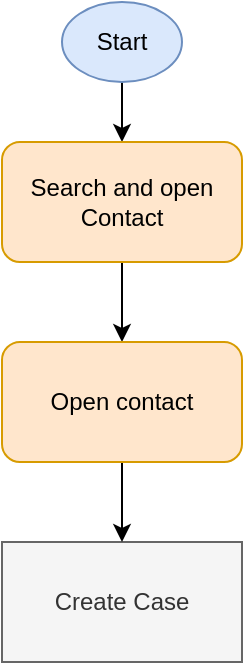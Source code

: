 <mxfile version="10.5.4" type="github"><diagram id="l5mmNLExs9bHZFjE-9gf" name="Page-1"><mxGraphModel dx="840" dy="452" grid="1" gridSize="10" guides="1" tooltips="1" connect="1" arrows="1" fold="1" page="1" pageScale="1" pageWidth="850" pageHeight="1100" math="0" shadow="0"><root><mxCell id="0"/><mxCell id="1" parent="0"/><mxCell id="TQ-5tS2HB1s8bjQBh4S3-6" value="" style="edgeStyle=orthogonalEdgeStyle;rounded=0;orthogonalLoop=1;jettySize=auto;html=1;" edge="1" parent="1" source="TQ-5tS2HB1s8bjQBh4S3-1" target="TQ-5tS2HB1s8bjQBh4S3-4"><mxGeometry relative="1" as="geometry"/></mxCell><mxCell id="TQ-5tS2HB1s8bjQBh4S3-1" value="Start" style="ellipse;whiteSpace=wrap;html=1;fillColor=#dae8fc;strokeColor=#6c8ebf;" vertex="1" parent="1"><mxGeometry x="335" y="40" width="60" height="40" as="geometry"/></mxCell><mxCell id="TQ-5tS2HB1s8bjQBh4S3-2" value="Create Case" style="rounded=0;whiteSpace=wrap;html=1;fillColor=#f5f5f5;strokeColor=#666666;fontColor=#333333;" vertex="1" parent="1"><mxGeometry x="305" y="310" width="120" height="60" as="geometry"/></mxCell><mxCell id="TQ-5tS2HB1s8bjQBh4S3-7" value="" style="edgeStyle=orthogonalEdgeStyle;rounded=0;orthogonalLoop=1;jettySize=auto;html=1;" edge="1" parent="1" source="TQ-5tS2HB1s8bjQBh4S3-4" target="TQ-5tS2HB1s8bjQBh4S3-5"><mxGeometry relative="1" as="geometry"/></mxCell><mxCell id="TQ-5tS2HB1s8bjQBh4S3-4" value="Search and open Contact" style="rounded=1;whiteSpace=wrap;html=1;fillColor=#ffe6cc;strokeColor=#d79b00;" vertex="1" parent="1"><mxGeometry x="305" y="110" width="120" height="60" as="geometry"/></mxCell><mxCell id="TQ-5tS2HB1s8bjQBh4S3-8" value="" style="edgeStyle=orthogonalEdgeStyle;rounded=0;orthogonalLoop=1;jettySize=auto;html=1;" edge="1" parent="1" source="TQ-5tS2HB1s8bjQBh4S3-5" target="TQ-5tS2HB1s8bjQBh4S3-2"><mxGeometry relative="1" as="geometry"/></mxCell><mxCell id="TQ-5tS2HB1s8bjQBh4S3-5" value="Open contact" style="rounded=1;whiteSpace=wrap;html=1;fillColor=#ffe6cc;strokeColor=#d79b00;" vertex="1" parent="1"><mxGeometry x="305" y="210" width="120" height="60" as="geometry"/></mxCell></root></mxGraphModel></diagram></mxfile>